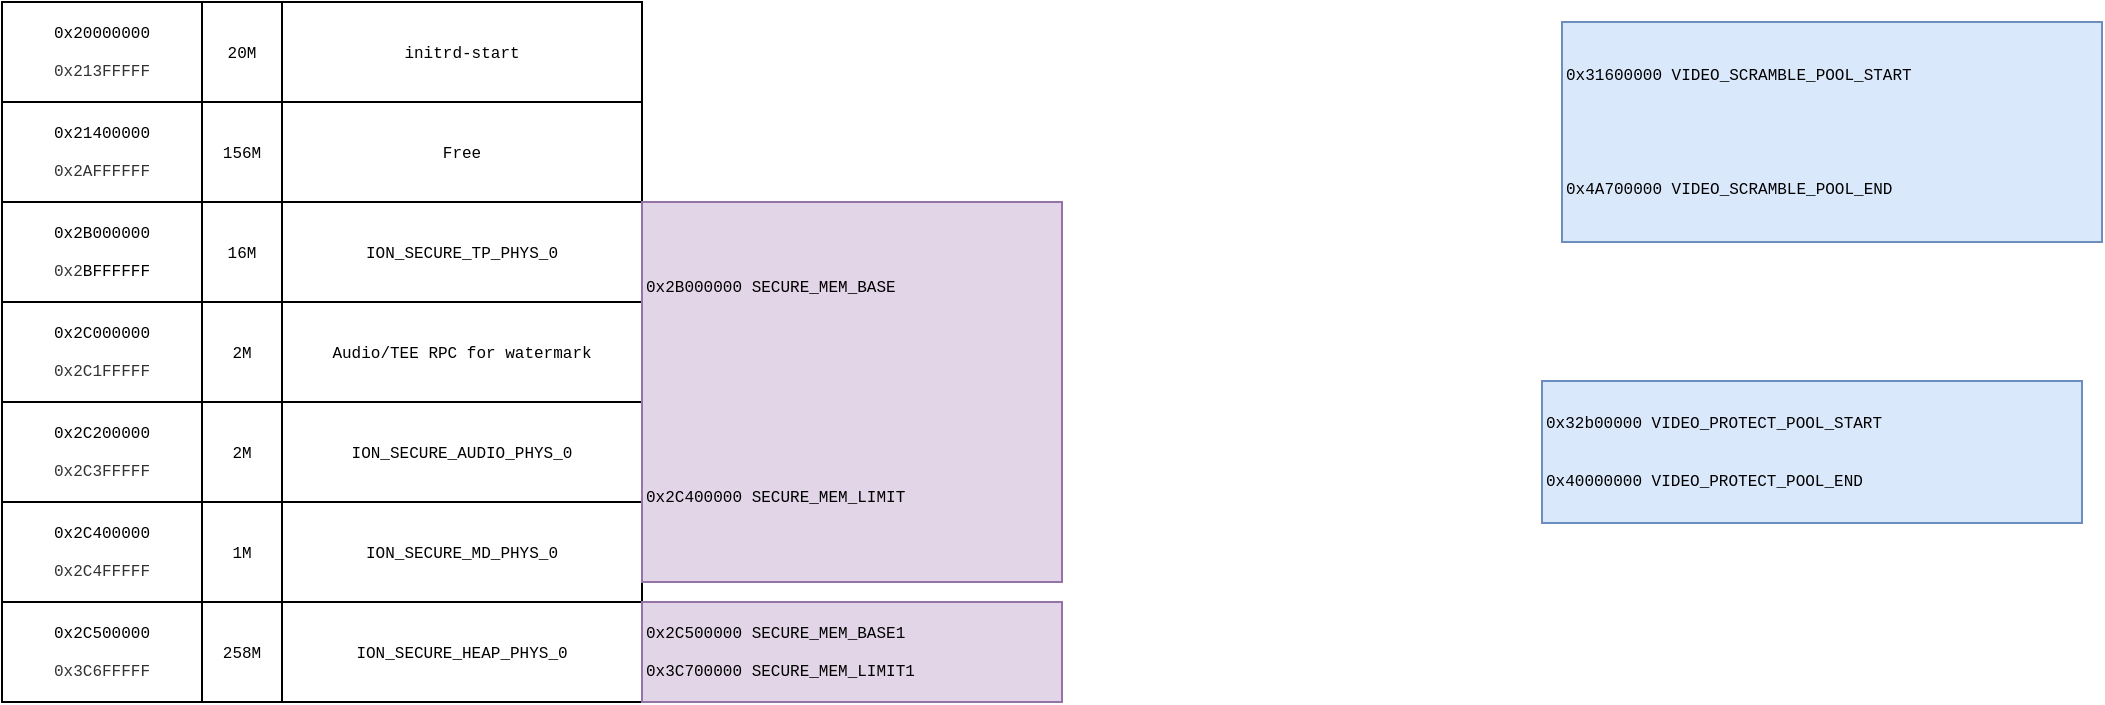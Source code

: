 <mxfile version="13.6.2" type="github">
  <diagram id="UTyAhirFjyfTks6gn7U7" name="Page-1">
    <mxGraphModel dx="1299" dy="669" grid="1" gridSize="10" guides="1" tooltips="1" connect="1" arrows="1" fold="1" page="1" pageScale="1" pageWidth="1169" pageHeight="827" math="0" shadow="0">
      <root>
        <mxCell id="0" />
        <mxCell id="1" parent="0" />
        <mxCell id="6BlfWYlAVQmWLPlQeWkO-1" value="0x20000000&lt;br style=&quot;font-size: 8px;&quot;&gt;&lt;br style=&quot;font-size: 8px;&quot;&gt;&lt;span style=&quot;color: rgb(51, 51, 51); font-size: 8px; text-align: left; background-color: rgb(255, 255, 255);&quot;&gt;0x&lt;/span&gt;&lt;font color=&quot;#333333&quot; style=&quot;font-size: 8px;&quot;&gt;213FFFFF&lt;/font&gt;" style="rounded=0;whiteSpace=wrap;html=1;fontSize=8;fontFamily=Courier New;" vertex="1" parent="1">
          <mxGeometry x="40" y="40" width="100" height="50" as="geometry" />
        </mxCell>
        <mxCell id="6BlfWYlAVQmWLPlQeWkO-2" value="initrd-start" style="rounded=0;whiteSpace=wrap;html=1;fontFamily=Courier New;fontSize=8;" vertex="1" parent="1">
          <mxGeometry x="180" y="40" width="180" height="50" as="geometry" />
        </mxCell>
        <mxCell id="6BlfWYlAVQmWLPlQeWkO-3" value="20M" style="rounded=0;whiteSpace=wrap;html=1;fontSize=8;fontFamily=Courier New;" vertex="1" parent="1">
          <mxGeometry x="140" y="40" width="40" height="50" as="geometry" />
        </mxCell>
        <mxCell id="6BlfWYlAVQmWLPlQeWkO-4" value="0x2B000000&lt;br style=&quot;font-size: 8px;&quot;&gt;&lt;br style=&quot;font-size: 8px;&quot;&gt;&lt;span style=&quot;color: rgb(51, 51, 51); font-size: 8px; text-align: left; background-color: rgb(255, 255, 255);&quot;&gt;0x&lt;/span&gt;&lt;font color=&quot;#333333&quot; style=&quot;font-size: 8px;&quot;&gt;2&lt;/font&gt;BFFFFFF" style="rounded=0;whiteSpace=wrap;html=1;fontSize=8;fontFamily=Courier New;" vertex="1" parent="1">
          <mxGeometry x="40" y="140" width="100" height="50" as="geometry" />
        </mxCell>
        <mxCell id="6BlfWYlAVQmWLPlQeWkO-5" value="16M" style="rounded=0;whiteSpace=wrap;html=1;fontSize=8;fontFamily=Courier New;" vertex="1" parent="1">
          <mxGeometry x="140" y="140" width="40" height="50" as="geometry" />
        </mxCell>
        <mxCell id="6BlfWYlAVQmWLPlQeWkO-6" value="ION_SECURE_TP_PHYS_0" style="rounded=0;whiteSpace=wrap;html=1;fontFamily=Courier New;fontSize=8;" vertex="1" parent="1">
          <mxGeometry x="180" y="140" width="180" height="50" as="geometry" />
        </mxCell>
        <mxCell id="6BlfWYlAVQmWLPlQeWkO-7" value="0x2C000000&lt;br style=&quot;font-size: 8px;&quot;&gt;&lt;br style=&quot;font-size: 8px;&quot;&gt;&lt;span style=&quot;color: rgb(51, 51, 51); font-size: 8px; text-align: left; background-color: rgb(255, 255, 255);&quot;&gt;0x&lt;/span&gt;&lt;font color=&quot;#333333&quot; style=&quot;font-size: 8px;&quot;&gt;2C1FFFFF&lt;/font&gt;" style="rounded=0;whiteSpace=wrap;html=1;fontSize=8;fontFamily=Courier New;" vertex="1" parent="1">
          <mxGeometry x="40" y="190" width="100" height="50" as="geometry" />
        </mxCell>
        <mxCell id="6BlfWYlAVQmWLPlQeWkO-8" value="2M" style="rounded=0;whiteSpace=wrap;html=1;fontSize=8;fontFamily=Courier New;" vertex="1" parent="1">
          <mxGeometry x="140" y="190" width="40" height="50" as="geometry" />
        </mxCell>
        <mxCell id="6BlfWYlAVQmWLPlQeWkO-9" value="&lt;span style=&quot;font-size: 8px;&quot;&gt;Audio/TEE RPC for watermark&lt;span style=&quot;font-size: 8px;&quot;&gt;	&lt;/span&gt;&lt;/span&gt;" style="rounded=0;whiteSpace=wrap;html=1;fontFamily=Courier New;fontSize=8;" vertex="1" parent="1">
          <mxGeometry x="180" y="190" width="180" height="50" as="geometry" />
        </mxCell>
        <mxCell id="6BlfWYlAVQmWLPlQeWkO-10" value="0x2C200000&lt;br style=&quot;font-size: 8px;&quot;&gt;&lt;br style=&quot;font-size: 8px;&quot;&gt;&lt;span style=&quot;color: rgb(51, 51, 51); font-size: 8px; text-align: left; background-color: rgb(255, 255, 255);&quot;&gt;0x&lt;/span&gt;&lt;font color=&quot;#333333&quot; style=&quot;font-size: 8px;&quot;&gt;2C3FFFFF&lt;/font&gt;" style="rounded=0;whiteSpace=wrap;html=1;fontSize=8;fontFamily=Courier New;" vertex="1" parent="1">
          <mxGeometry x="40" y="240" width="100" height="50" as="geometry" />
        </mxCell>
        <mxCell id="6BlfWYlAVQmWLPlQeWkO-11" value="2M" style="rounded=0;whiteSpace=wrap;html=1;fontSize=8;fontFamily=Courier New;" vertex="1" parent="1">
          <mxGeometry x="140" y="240" width="40" height="50" as="geometry" />
        </mxCell>
        <mxCell id="6BlfWYlAVQmWLPlQeWkO-12" value="&lt;span style=&quot;font-size: 8px;&quot;&gt;ION_SECURE_AUDIO_PHYS_0&lt;span style=&quot;font-size: 8px;&quot;&gt;	&lt;/span&gt;&lt;/span&gt;" style="rounded=0;whiteSpace=wrap;html=1;fontFamily=Courier New;fontSize=8;" vertex="1" parent="1">
          <mxGeometry x="180" y="240" width="180" height="50" as="geometry" />
        </mxCell>
        <mxCell id="6BlfWYlAVQmWLPlQeWkO-13" value="0x2C400000&lt;br style=&quot;font-size: 8px;&quot;&gt;&lt;br style=&quot;font-size: 8px;&quot;&gt;&lt;span style=&quot;color: rgb(51, 51, 51); font-size: 8px; text-align: left; background-color: rgb(255, 255, 255);&quot;&gt;0x&lt;/span&gt;&lt;font color=&quot;#333333&quot; style=&quot;font-size: 8px;&quot;&gt;2C4FFFFF&lt;/font&gt;" style="rounded=0;whiteSpace=wrap;html=1;fontSize=8;fontFamily=Courier New;" vertex="1" parent="1">
          <mxGeometry x="40" y="290" width="100" height="50" as="geometry" />
        </mxCell>
        <mxCell id="6BlfWYlAVQmWLPlQeWkO-14" value="1M" style="rounded=0;whiteSpace=wrap;html=1;fontSize=8;fontFamily=Courier New;" vertex="1" parent="1">
          <mxGeometry x="140" y="290" width="40" height="50" as="geometry" />
        </mxCell>
        <mxCell id="6BlfWYlAVQmWLPlQeWkO-15" value="&lt;span style=&quot;font-size: 8px;&quot;&gt;ION_SECURE_MD_PHYS_0&lt;span style=&quot;font-size: 8px;&quot;&gt;	&lt;/span&gt;&lt;/span&gt;" style="rounded=0;whiteSpace=wrap;html=1;fontFamily=Courier New;fontSize=8;" vertex="1" parent="1">
          <mxGeometry x="180" y="290" width="180" height="50" as="geometry" />
        </mxCell>
        <mxCell id="6BlfWYlAVQmWLPlQeWkO-16" value="0x2C500000&lt;br style=&quot;font-size: 8px;&quot;&gt;&lt;br style=&quot;font-size: 8px;&quot;&gt;&lt;span style=&quot;color: rgb(51, 51, 51); font-size: 8px; text-align: left; background-color: rgb(255, 255, 255);&quot;&gt;0x3C6&lt;/span&gt;&lt;font color=&quot;#333333&quot; style=&quot;font-size: 8px;&quot;&gt;FFFFF&lt;/font&gt;" style="rounded=0;whiteSpace=wrap;html=1;fontSize=8;fontFamily=Courier New;" vertex="1" parent="1">
          <mxGeometry x="40" y="340" width="100" height="50" as="geometry" />
        </mxCell>
        <mxCell id="6BlfWYlAVQmWLPlQeWkO-17" value="258M" style="rounded=0;whiteSpace=wrap;html=1;fontSize=8;fontFamily=Courier New;" vertex="1" parent="1">
          <mxGeometry x="140" y="340" width="40" height="50" as="geometry" />
        </mxCell>
        <mxCell id="6BlfWYlAVQmWLPlQeWkO-18" value="&lt;span style=&quot;font-size: 8px;&quot;&gt;ION_SECURE_HEAP_PHYS_0&lt;/span&gt;" style="rounded=0;whiteSpace=wrap;html=1;fontFamily=Courier New;fontSize=8;" vertex="1" parent="1">
          <mxGeometry x="180" y="340" width="180" height="50" as="geometry" />
        </mxCell>
        <mxCell id="6BlfWYlAVQmWLPlQeWkO-19" value="0x21400000&lt;br style=&quot;font-size: 8px;&quot;&gt;&lt;br style=&quot;font-size: 8px;&quot;&gt;&lt;span style=&quot;color: rgb(51, 51, 51); font-size: 8px; text-align: left; background-color: rgb(255, 255, 255);&quot;&gt;0x&lt;/span&gt;&lt;font color=&quot;#333333&quot; style=&quot;font-size: 8px;&quot;&gt;2AFFFFFF&lt;/font&gt;" style="rounded=0;whiteSpace=wrap;html=1;fontSize=8;fontFamily=Courier New;" vertex="1" parent="1">
          <mxGeometry x="40" y="90" width="100" height="50" as="geometry" />
        </mxCell>
        <mxCell id="6BlfWYlAVQmWLPlQeWkO-20" value="156M" style="rounded=0;whiteSpace=wrap;html=1;fontSize=8;fontFamily=Courier New;" vertex="1" parent="1">
          <mxGeometry x="140" y="90" width="40" height="50" as="geometry" />
        </mxCell>
        <mxCell id="6BlfWYlAVQmWLPlQeWkO-21" value="Free" style="rounded=0;whiteSpace=wrap;html=1;fontFamily=Courier New;fontSize=8;" vertex="1" parent="1">
          <mxGeometry x="180" y="90" width="180" height="50" as="geometry" />
        </mxCell>
        <mxCell id="6BlfWYlAVQmWLPlQeWkO-23" value="&lt;span style=&quot;font-size: 8px;&quot;&gt;0x32b00000 VIDEO_PROTECT_POOL_START&lt;/span&gt;&lt;br style=&quot;font-size: 8px;&quot;&gt;&lt;br style=&quot;font-size: 8px;&quot;&gt;&lt;br style=&quot;font-size: 8px;&quot;&gt;&lt;span style=&quot;font-size: 8px;&quot;&gt;0x40000000 VIDEO_PROTECT_POOL_END&lt;/span&gt;" style="rounded=0;whiteSpace=wrap;html=1;fontFamily=Courier New;fontSize=8;align=left;fillColor=#dae8fc;strokeColor=#6c8ebf;" vertex="1" parent="1">
          <mxGeometry x="810" y="229.5" width="270" height="71" as="geometry" />
        </mxCell>
        <mxCell id="6BlfWYlAVQmWLPlQeWkO-24" value="&lt;span style=&quot;font-size: 8px&quot;&gt;0x31600000&amp;nbsp;VIDEO_SCRAMBLE_POOL_START&lt;/span&gt;&lt;br style=&quot;font-size: 8px&quot;&gt;&lt;br style=&quot;font-size: 8px&quot;&gt;&lt;br&gt;&lt;br&gt;&lt;br&gt;&lt;br style=&quot;font-size: 8px&quot;&gt;&lt;span style=&quot;font-size: 8px&quot;&gt;0x4A700000&amp;nbsp;VIDEO_SCRAMBLE_POOL_END&lt;/span&gt;" style="rounded=0;whiteSpace=wrap;html=1;fontFamily=Courier New;fontSize=8;align=left;fillColor=#dae8fc;strokeColor=#6c8ebf;" vertex="1" parent="1">
          <mxGeometry x="820" y="50" width="270" height="110" as="geometry" />
        </mxCell>
        <mxCell id="6BlfWYlAVQmWLPlQeWkO-26" value="&lt;span style=&quot;font-size: 8px&quot;&gt;0x2B000000&amp;nbsp;&lt;/span&gt;&lt;span style=&quot;font-size: 8px&quot;&gt;SECURE_MEM_BASE&lt;/span&gt;&lt;br style=&quot;font-size: 8px&quot;&gt;&lt;br&gt;&lt;br&gt;&lt;br&gt;&lt;br&gt;&lt;br&gt;&lt;br&gt;&lt;br&gt;&lt;br&gt;&lt;br style=&quot;font-size: 8px&quot;&gt;&lt;br style=&quot;font-size: 8px&quot;&gt;&lt;span style=&quot;font-size: 8px&quot;&gt;0x2C400000&amp;nbsp;&lt;/span&gt;&lt;span style=&quot;font-size: 8px&quot;&gt;SECURE_MEM_LIMIT&lt;/span&gt;" style="rounded=0;whiteSpace=wrap;html=1;fontFamily=Courier New;fontSize=8;align=left;fillColor=#e1d5e7;strokeColor=#9673a6;" vertex="1" parent="1">
          <mxGeometry x="360" y="140" width="210" height="190" as="geometry" />
        </mxCell>
        <mxCell id="6BlfWYlAVQmWLPlQeWkO-27" value="&lt;span style=&quot;font-size: 8px&quot;&gt;0x2C500000&amp;nbsp;&lt;/span&gt;&lt;span style=&quot;font-size: 8px&quot;&gt;SECURE_MEM_BASE1&lt;/span&gt;&lt;br style=&quot;font-size: 8px&quot;&gt;&lt;br style=&quot;font-size: 8px&quot;&gt;&lt;span style=&quot;font-size: 8px&quot;&gt;0x3C700000&amp;nbsp;&lt;/span&gt;&lt;span style=&quot;font-size: 8px&quot;&gt;SECURE_MEM_LIMIT1&lt;/span&gt;" style="rounded=0;whiteSpace=wrap;html=1;fontFamily=Courier New;fontSize=8;align=left;fillColor=#e1d5e7;strokeColor=#9673a6;" vertex="1" parent="1">
          <mxGeometry x="360" y="340" width="210" height="50" as="geometry" />
        </mxCell>
      </root>
    </mxGraphModel>
  </diagram>
</mxfile>
